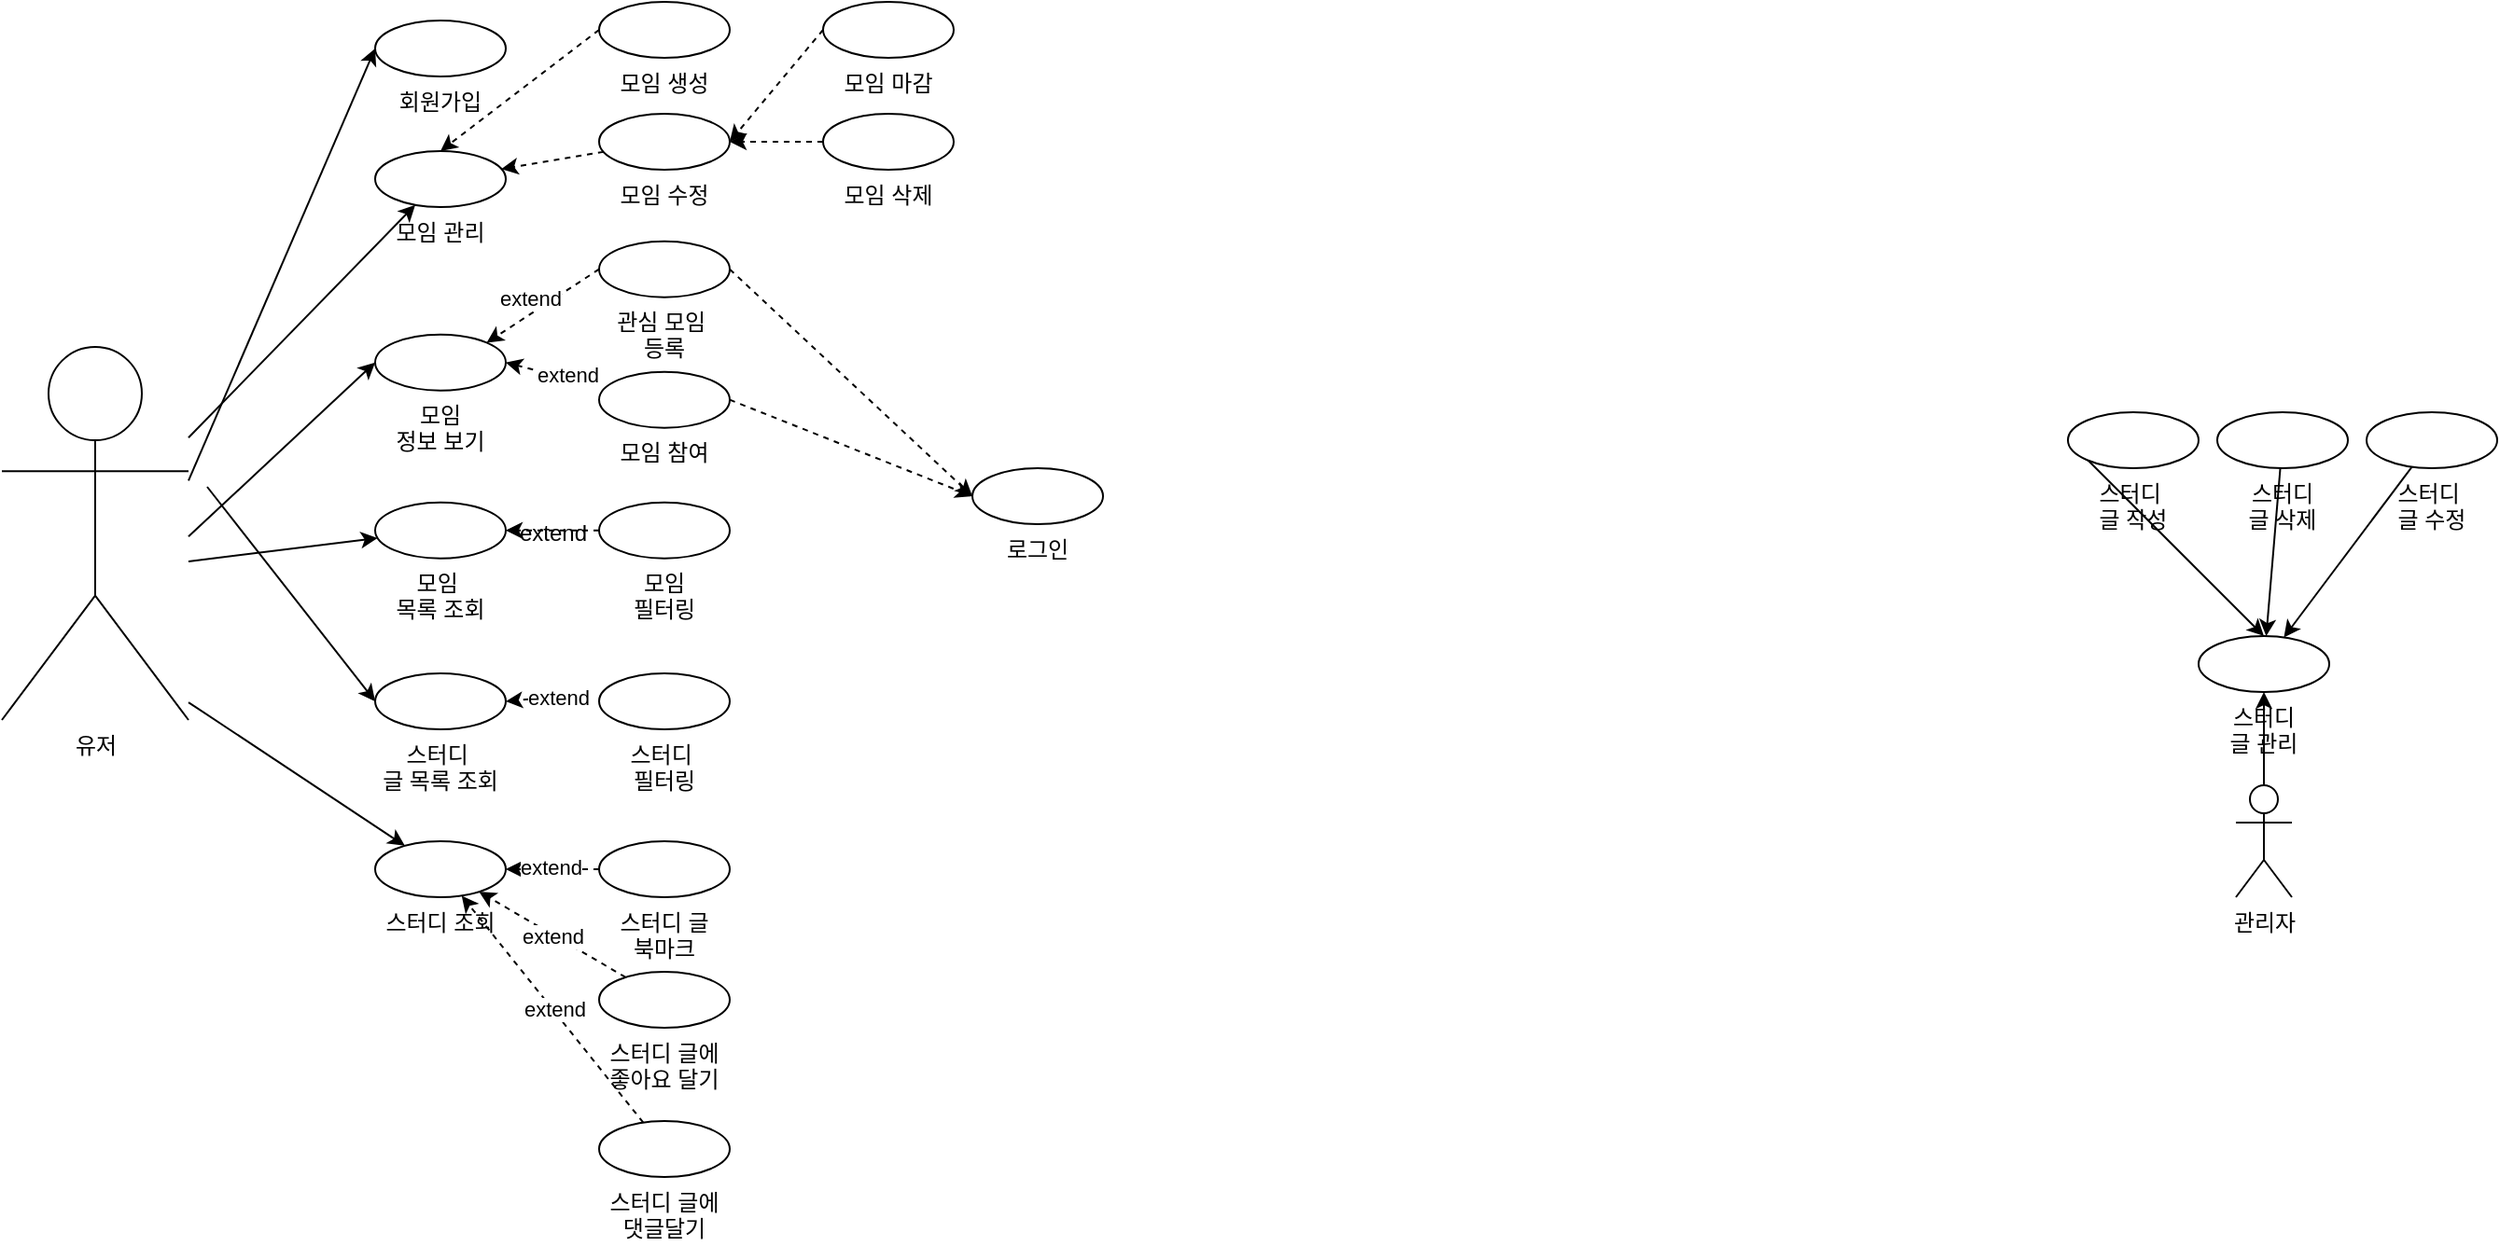 <mxfile version="24.1.0" type="github">
  <diagram name="페이지-1" id="vtNf_O4pyrF1PvoOcPAS">
    <mxGraphModel dx="1468" dy="935" grid="1" gridSize="10" guides="1" tooltips="1" connect="1" arrows="1" fold="1" page="1" pageScale="1" pageWidth="827" pageHeight="1169" background="none" math="0" shadow="0">
      <root>
        <mxCell id="0" />
        <mxCell id="1" parent="0" />
        <mxCell id="79FIYhNK40KYUNiJSoyX-58" value="" style="rounded=0;orthogonalLoop=1;jettySize=auto;html=1;fontFamily=Helvetica;fontSize=12;fontColor=default;entryX=0;entryY=0.5;entryDx=0;entryDy=0;labelBackgroundColor=none;" edge="1" parent="1" target="79FIYhNK40KYUNiJSoyX-27">
          <mxGeometry relative="1" as="geometry">
            <mxPoint x="140" y="286.663" as="sourcePoint" />
          </mxGeometry>
        </mxCell>
        <mxCell id="79FIYhNK40KYUNiJSoyX-59" value="" style="rounded=0;orthogonalLoop=1;jettySize=auto;html=1;fontFamily=Helvetica;fontSize=12;fontColor=default;entryX=0;entryY=0.5;entryDx=0;entryDy=0;labelBackgroundColor=none;" edge="1" parent="1" target="79FIYhNK40KYUNiJSoyX-21">
          <mxGeometry relative="1" as="geometry">
            <mxPoint x="140" y="256.663" as="sourcePoint" />
          </mxGeometry>
        </mxCell>
        <mxCell id="79FIYhNK40KYUNiJSoyX-60" value="" style="rounded=0;orthogonalLoop=1;jettySize=auto;html=1;fontFamily=Helvetica;fontSize=12;fontColor=default;labelBackgroundColor=none;exitX=1;exitY=0.333;exitDx=0;exitDy=0;exitPerimeter=0;" edge="1" parent="1" target="79FIYhNK40KYUNiJSoyX-22">
          <mxGeometry relative="1" as="geometry">
            <mxPoint x="140" y="299.997" as="sourcePoint" />
          </mxGeometry>
        </mxCell>
        <mxCell id="79FIYhNK40KYUNiJSoyX-64" value="" style="rounded=0;orthogonalLoop=1;jettySize=auto;html=1;fontFamily=Helvetica;fontSize=12;fontColor=default;labelBackgroundColor=none;entryX=1;entryY=0.5;entryDx=0;entryDy=0;exitX=-0.111;exitY=0.374;exitDx=0;exitDy=0;dashed=1;exitPerimeter=0;" edge="1" parent="1" source="79FIYhNK40KYUNiJSoyX-38" target="79FIYhNK40KYUNiJSoyX-36">
          <mxGeometry relative="1" as="geometry">
            <mxPoint x="450" y="630" as="sourcePoint" />
          </mxGeometry>
        </mxCell>
        <mxCell id="79FIYhNK40KYUNiJSoyX-108" value="extend" style="edgeLabel;html=1;align=center;verticalAlign=middle;resizable=0;points=[];" vertex="1" connectable="0" parent="79FIYhNK40KYUNiJSoyX-64">
          <mxGeometry x="-0.303" relative="1" as="geometry">
            <mxPoint as="offset" />
          </mxGeometry>
        </mxCell>
        <mxCell id="79FIYhNK40KYUNiJSoyX-65" style="rounded=0;orthogonalLoop=1;jettySize=auto;html=1;fontFamily=Helvetica;fontSize=12;fontColor=default;labelBackgroundColor=none;entryX=0;entryY=0.5;entryDx=0;entryDy=0;" edge="1" parent="1" target="79FIYhNK40KYUNiJSoyX-36">
          <mxGeometry relative="1" as="geometry">
            <mxPoint x="150" y="260" as="sourcePoint" />
            <mxPoint x="180" y="480" as="targetPoint" />
          </mxGeometry>
        </mxCell>
        <mxCell id="79FIYhNK40KYUNiJSoyX-70" value="" style="rounded=0;orthogonalLoop=1;jettySize=auto;html=1;exitX=-0.008;exitY=0.263;exitDx=0;exitDy=0;exitPerimeter=0;entryX=1;entryY=0.5;entryDx=0;entryDy=0;dashed=1;" edge="1" parent="1" source="79FIYhNK40KYUNiJSoyX-33" target="79FIYhNK40KYUNiJSoyX-27">
          <mxGeometry relative="1" as="geometry">
            <mxPoint x="290" y="358.33" as="sourcePoint" />
            <mxPoint x="270" y="388.33" as="targetPoint" />
          </mxGeometry>
        </mxCell>
        <mxCell id="79FIYhNK40KYUNiJSoyX-126" value="extend" style="edgeLabel;html=1;align=center;verticalAlign=middle;resizable=0;points=[];" vertex="1" connectable="0" parent="79FIYhNK40KYUNiJSoyX-70">
          <mxGeometry x="-0.317" y="-2" relative="1" as="geometry">
            <mxPoint as="offset" />
          </mxGeometry>
        </mxCell>
        <mxCell id="79FIYhNK40KYUNiJSoyX-71" value="" style="rounded=0;orthogonalLoop=1;jettySize=auto;html=1;exitX=0;exitY=0.5;exitDx=0;exitDy=0;entryX=0.5;entryY=0;entryDx=0;entryDy=0;dashed=1;" edge="1" parent="1" source="79FIYhNK40KYUNiJSoyX-31" target="79FIYhNK40KYUNiJSoyX-32">
          <mxGeometry relative="1" as="geometry">
            <mxPoint x="720" y="1.421e-14" as="targetPoint" />
          </mxGeometry>
        </mxCell>
        <mxCell id="79FIYhNK40KYUNiJSoyX-72" value="" style="rounded=0;orthogonalLoop=1;jettySize=auto;html=1;exitX=0;exitY=0.5;exitDx=0;exitDy=0;entryX=1;entryY=0;entryDx=0;entryDy=0;dashed=1;" edge="1" parent="1" source="79FIYhNK40KYUNiJSoyX-34" target="79FIYhNK40KYUNiJSoyX-27">
          <mxGeometry relative="1" as="geometry">
            <mxPoint x="200" y="258.33" as="targetPoint" />
          </mxGeometry>
        </mxCell>
        <mxCell id="79FIYhNK40KYUNiJSoyX-129" value="extend" style="edgeLabel;html=1;align=center;verticalAlign=middle;resizable=0;points=[];" vertex="1" connectable="0" parent="79FIYhNK40KYUNiJSoyX-72">
          <mxGeometry x="-0.381" y="-4" relative="1" as="geometry">
            <mxPoint x="-16" y="6" as="offset" />
          </mxGeometry>
        </mxCell>
        <mxCell id="79FIYhNK40KYUNiJSoyX-80" value="" style="rounded=0;orthogonalLoop=1;jettySize=auto;html=1;" edge="1" parent="1" source="79FIYhNK40KYUNiJSoyX-3" target="79FIYhNK40KYUNiJSoyX-32">
          <mxGeometry relative="1" as="geometry">
            <mxPoint x="430" y="158.33" as="sourcePoint" />
          </mxGeometry>
        </mxCell>
        <mxCell id="79FIYhNK40KYUNiJSoyX-94" value="" style="rounded=0;orthogonalLoop=1;jettySize=auto;html=1;" edge="1" parent="1" source="79FIYhNK40KYUNiJSoyX-100" target="79FIYhNK40KYUNiJSoyX-83">
          <mxGeometry relative="1" as="geometry">
            <mxPoint x="1317" y="290" as="sourcePoint" />
          </mxGeometry>
        </mxCell>
        <mxCell id="79FIYhNK40KYUNiJSoyX-3" value="유저" style="shape=umlActor;verticalLabelPosition=bottom;verticalAlign=top;html=1;outlineConnect=0;rounded=0;labelBackgroundColor=none;" vertex="1" parent="1">
          <mxGeometry x="40" y="185" width="100" height="200" as="geometry" />
        </mxCell>
        <mxCell id="79FIYhNK40KYUNiJSoyX-21" value="회원가입" style="ellipse;whiteSpace=wrap;html=1;labelPosition=center;verticalLabelPosition=bottom;align=center;verticalAlign=top;labelBackgroundColor=none;" vertex="1" parent="1">
          <mxGeometry x="240" y="10" width="70" height="30" as="geometry" />
        </mxCell>
        <mxCell id="79FIYhNK40KYUNiJSoyX-22" value="모임&amp;nbsp;&lt;div&gt;목록 조회&lt;/div&gt;" style="ellipse;whiteSpace=wrap;html=1;labelPosition=center;verticalLabelPosition=bottom;align=center;verticalAlign=top;labelBackgroundColor=none;" vertex="1" parent="1">
          <mxGeometry x="240" y="268.33" width="70" height="30" as="geometry" />
        </mxCell>
        <mxCell id="79FIYhNK40KYUNiJSoyX-56" value="" style="rounded=0;orthogonalLoop=1;jettySize=auto;html=1;fontFamily=Helvetica;fontSize=12;fontColor=default;dashed=1;labelBackgroundColor=none;" edge="1" parent="1" source="79FIYhNK40KYUNiJSoyX-26" target="79FIYhNK40KYUNiJSoyX-22">
          <mxGeometry relative="1" as="geometry" />
        </mxCell>
        <mxCell id="79FIYhNK40KYUNiJSoyX-57" value="extend" style="edgeLabel;html=1;align=center;verticalAlign=middle;resizable=0;points=[];fontFamily=Helvetica;fontSize=12;labelBackgroundColor=none;" vertex="1" connectable="0" parent="79FIYhNK40KYUNiJSoyX-56">
          <mxGeometry x="0.014" y="1" relative="1" as="geometry">
            <mxPoint as="offset" />
          </mxGeometry>
        </mxCell>
        <mxCell id="79FIYhNK40KYUNiJSoyX-26" value="모임&lt;div&gt;필터링&lt;/div&gt;" style="ellipse;whiteSpace=wrap;html=1;labelPosition=center;verticalLabelPosition=bottom;align=center;verticalAlign=top;labelBackgroundColor=none;" vertex="1" parent="1">
          <mxGeometry x="360" y="268.33" width="70" height="30" as="geometry" />
        </mxCell>
        <mxCell id="79FIYhNK40KYUNiJSoyX-27" value="모임&lt;div&gt;정보 보기&lt;/div&gt;" style="ellipse;whiteSpace=wrap;html=1;labelPosition=center;verticalLabelPosition=bottom;align=center;verticalAlign=top;labelBackgroundColor=none;" vertex="1" parent="1">
          <mxGeometry x="240" y="178.33" width="70" height="30" as="geometry" />
        </mxCell>
        <mxCell id="79FIYhNK40KYUNiJSoyX-31" value="모임 생성" style="ellipse;whiteSpace=wrap;html=1;labelPosition=center;verticalLabelPosition=bottom;align=center;verticalAlign=top;labelBackgroundColor=none;" vertex="1" parent="1">
          <mxGeometry x="360" y="1.421e-14" width="70" height="30" as="geometry" />
        </mxCell>
        <mxCell id="79FIYhNK40KYUNiJSoyX-32" value="모임 관리" style="ellipse;whiteSpace=wrap;html=1;labelPosition=center;verticalLabelPosition=bottom;align=center;verticalAlign=top;labelBackgroundColor=none;" vertex="1" parent="1">
          <mxGeometry x="240" y="80.0" width="70" height="30" as="geometry" />
        </mxCell>
        <mxCell id="79FIYhNK40KYUNiJSoyX-157" style="rounded=0;orthogonalLoop=1;jettySize=auto;html=1;exitX=1;exitY=0.5;exitDx=0;exitDy=0;entryX=0;entryY=0.5;entryDx=0;entryDy=0;dashed=1;" edge="1" parent="1" source="79FIYhNK40KYUNiJSoyX-33" target="79FIYhNK40KYUNiJSoyX-96">
          <mxGeometry relative="1" as="geometry" />
        </mxCell>
        <mxCell id="79FIYhNK40KYUNiJSoyX-33" value="모임 참여" style="ellipse;whiteSpace=wrap;html=1;labelPosition=center;verticalLabelPosition=bottom;align=center;verticalAlign=top;labelBackgroundColor=none;" vertex="1" parent="1">
          <mxGeometry x="360" y="198.33" width="70" height="30" as="geometry" />
        </mxCell>
        <mxCell id="79FIYhNK40KYUNiJSoyX-160" style="edgeStyle=none;rounded=0;orthogonalLoop=1;jettySize=auto;html=1;exitX=1;exitY=0.5;exitDx=0;exitDy=0;entryX=0;entryY=0.5;entryDx=0;entryDy=0;dashed=1;strokeColor=default;align=center;verticalAlign=middle;fontFamily=Helvetica;fontSize=11;fontColor=default;labelBackgroundColor=default;endArrow=classic;" edge="1" parent="1" source="79FIYhNK40KYUNiJSoyX-34" target="79FIYhNK40KYUNiJSoyX-96">
          <mxGeometry relative="1" as="geometry" />
        </mxCell>
        <mxCell id="79FIYhNK40KYUNiJSoyX-34" value="관심 모임&amp;nbsp;&lt;div&gt;등록&lt;/div&gt;" style="ellipse;whiteSpace=wrap;html=1;labelPosition=center;verticalLabelPosition=bottom;align=center;verticalAlign=top;labelBackgroundColor=none;" vertex="1" parent="1">
          <mxGeometry x="360" y="128.33" width="70" height="30" as="geometry" />
        </mxCell>
        <mxCell id="79FIYhNK40KYUNiJSoyX-36" value="스터디&amp;nbsp;&lt;div&gt;글 목록 조회&lt;/div&gt;" style="ellipse;whiteSpace=wrap;html=1;labelPosition=center;verticalLabelPosition=bottom;align=center;verticalAlign=top;labelBackgroundColor=none;" vertex="1" parent="1">
          <mxGeometry x="240" y="360" width="70" height="30" as="geometry" />
        </mxCell>
        <mxCell id="79FIYhNK40KYUNiJSoyX-144" value="" style="rounded=0;orthogonalLoop=1;jettySize=auto;html=1;dashed=1;" edge="1" parent="1" source="79FIYhNK40KYUNiJSoyX-37" target="79FIYhNK40KYUNiJSoyX-137">
          <mxGeometry relative="1" as="geometry" />
        </mxCell>
        <mxCell id="79FIYhNK40KYUNiJSoyX-147" value="extend" style="edgeLabel;html=1;align=center;verticalAlign=middle;resizable=0;points=[];" vertex="1" connectable="0" parent="79FIYhNK40KYUNiJSoyX-144">
          <mxGeometry x="-0.018" relative="1" as="geometry">
            <mxPoint y="-1" as="offset" />
          </mxGeometry>
        </mxCell>
        <mxCell id="79FIYhNK40KYUNiJSoyX-37" value="스터디 글에&lt;div&gt;댓글달기&lt;/div&gt;" style="ellipse;whiteSpace=wrap;html=1;labelPosition=center;verticalLabelPosition=bottom;align=center;verticalAlign=top;labelBackgroundColor=none;" vertex="1" parent="1">
          <mxGeometry x="360" y="600" width="70" height="30" as="geometry" />
        </mxCell>
        <mxCell id="79FIYhNK40KYUNiJSoyX-38" value="스터디&amp;nbsp;&lt;div&gt;필터링&lt;/div&gt;" style="ellipse;whiteSpace=wrap;html=1;labelPosition=center;verticalLabelPosition=bottom;align=center;verticalAlign=top;labelBackgroundColor=none;" vertex="1" parent="1">
          <mxGeometry x="360" y="360" width="70" height="30" as="geometry" />
        </mxCell>
        <mxCell id="79FIYhNK40KYUNiJSoyX-77" value="" style="rounded=0;orthogonalLoop=1;jettySize=auto;html=1;dashed=1;" edge="1" parent="1" source="79FIYhNK40KYUNiJSoyX-73" target="79FIYhNK40KYUNiJSoyX-32">
          <mxGeometry relative="1" as="geometry" />
        </mxCell>
        <mxCell id="79FIYhNK40KYUNiJSoyX-73" value="모임 수정" style="ellipse;whiteSpace=wrap;html=1;labelPosition=center;verticalLabelPosition=bottom;align=center;verticalAlign=top;labelBackgroundColor=none;" vertex="1" parent="1">
          <mxGeometry x="360" y="60.0" width="70" height="30" as="geometry" />
        </mxCell>
        <mxCell id="79FIYhNK40KYUNiJSoyX-156" value="" style="rounded=0;orthogonalLoop=1;jettySize=auto;html=1;dashed=1;" edge="1" parent="1" source="79FIYhNK40KYUNiJSoyX-75" target="79FIYhNK40KYUNiJSoyX-73">
          <mxGeometry relative="1" as="geometry" />
        </mxCell>
        <mxCell id="79FIYhNK40KYUNiJSoyX-75" value="모임 삭제" style="ellipse;whiteSpace=wrap;html=1;labelPosition=center;verticalLabelPosition=bottom;align=center;verticalAlign=top;labelBackgroundColor=none;" vertex="1" parent="1">
          <mxGeometry x="480" y="60" width="70" height="30" as="geometry" />
        </mxCell>
        <mxCell id="79FIYhNK40KYUNiJSoyX-81" value="" style="rounded=0;orthogonalLoop=1;jettySize=auto;html=1;exitX=0;exitY=0.5;exitDx=0;exitDy=0;entryX=0.5;entryY=0;entryDx=0;entryDy=0;" edge="1" source="79FIYhNK40KYUNiJSoyX-82" target="79FIYhNK40KYUNiJSoyX-83" parent="1">
          <mxGeometry relative="1" as="geometry">
            <mxPoint x="1217" y="95" as="targetPoint" />
          </mxGeometry>
        </mxCell>
        <mxCell id="79FIYhNK40KYUNiJSoyX-82" value="스터디&amp;nbsp;&lt;div&gt;글 작성&lt;/div&gt;" style="ellipse;whiteSpace=wrap;html=1;labelPosition=center;verticalLabelPosition=bottom;align=center;verticalAlign=top;labelBackgroundColor=none;" vertex="1" parent="1">
          <mxGeometry x="1147" y="220" width="70" height="30" as="geometry" />
        </mxCell>
        <mxCell id="79FIYhNK40KYUNiJSoyX-83" value="&lt;div&gt;스터디&lt;/div&gt;글 관리" style="ellipse;whiteSpace=wrap;html=1;labelPosition=center;verticalLabelPosition=bottom;align=center;verticalAlign=top;labelBackgroundColor=none;" vertex="1" parent="1">
          <mxGeometry x="1217" y="340" width="70" height="30" as="geometry" />
        </mxCell>
        <mxCell id="79FIYhNK40KYUNiJSoyX-85" value="" style="rounded=0;orthogonalLoop=1;jettySize=auto;html=1;" edge="1" source="79FIYhNK40KYUNiJSoyX-86" target="79FIYhNK40KYUNiJSoyX-83" parent="1">
          <mxGeometry relative="1" as="geometry" />
        </mxCell>
        <mxCell id="79FIYhNK40KYUNiJSoyX-86" value="스터디&amp;nbsp;&lt;div&gt;글 수정&lt;/div&gt;" style="ellipse;whiteSpace=wrap;html=1;labelPosition=center;verticalLabelPosition=bottom;align=center;verticalAlign=top;labelBackgroundColor=none;" vertex="1" parent="1">
          <mxGeometry x="1307" y="220" width="70" height="30" as="geometry" />
        </mxCell>
        <mxCell id="79FIYhNK40KYUNiJSoyX-89" value="" style="rounded=0;orthogonalLoop=1;jettySize=auto;html=1;" edge="1" source="79FIYhNK40KYUNiJSoyX-90" target="79FIYhNK40KYUNiJSoyX-83" parent="1">
          <mxGeometry relative="1" as="geometry" />
        </mxCell>
        <mxCell id="79FIYhNK40KYUNiJSoyX-90" value="&lt;div&gt;스터디&lt;/div&gt;&lt;div&gt;글 삭제&lt;/div&gt;" style="ellipse;whiteSpace=wrap;html=1;labelPosition=center;verticalLabelPosition=bottom;align=center;verticalAlign=top;labelBackgroundColor=none;" vertex="1" parent="1">
          <mxGeometry x="1227" y="220" width="70" height="30" as="geometry" />
        </mxCell>
        <mxCell id="79FIYhNK40KYUNiJSoyX-96" value="로그인" style="ellipse;whiteSpace=wrap;html=1;labelPosition=center;verticalLabelPosition=bottom;align=center;verticalAlign=top;labelBackgroundColor=none;" vertex="1" parent="1">
          <mxGeometry x="560" y="250" width="70" height="30" as="geometry" />
        </mxCell>
        <mxCell id="79FIYhNK40KYUNiJSoyX-100" value="관리자" style="shape=umlActor;verticalLabelPosition=bottom;verticalAlign=top;html=1;outlineConnect=0;" vertex="1" parent="1">
          <mxGeometry x="1237" y="420" width="30" height="60" as="geometry" />
        </mxCell>
        <mxCell id="79FIYhNK40KYUNiJSoyX-142" value="" style="rounded=0;orthogonalLoop=1;jettySize=auto;html=1;dashed=1;" edge="1" parent="1" source="79FIYhNK40KYUNiJSoyX-110" target="79FIYhNK40KYUNiJSoyX-137">
          <mxGeometry relative="1" as="geometry" />
        </mxCell>
        <mxCell id="79FIYhNK40KYUNiJSoyX-145" value="extend" style="edgeLabel;html=1;align=center;verticalAlign=middle;resizable=0;points=[];" vertex="1" connectable="0" parent="79FIYhNK40KYUNiJSoyX-142">
          <mxGeometry x="0.034" y="-1" relative="1" as="geometry">
            <mxPoint as="offset" />
          </mxGeometry>
        </mxCell>
        <mxCell id="79FIYhNK40KYUNiJSoyX-110" value="스터디 글&lt;div&gt;북마크&lt;/div&gt;" style="ellipse;whiteSpace=wrap;html=1;labelPosition=center;verticalLabelPosition=bottom;align=center;verticalAlign=top;labelBackgroundColor=none;" vertex="1" parent="1">
          <mxGeometry x="360" y="450" width="70" height="30" as="geometry" />
        </mxCell>
        <mxCell id="79FIYhNK40KYUNiJSoyX-143" value="" style="rounded=0;orthogonalLoop=1;jettySize=auto;html=1;dashed=1;" edge="1" parent="1" source="79FIYhNK40KYUNiJSoyX-104" target="79FIYhNK40KYUNiJSoyX-137">
          <mxGeometry relative="1" as="geometry" />
        </mxCell>
        <mxCell id="79FIYhNK40KYUNiJSoyX-146" value="extend" style="edgeLabel;html=1;align=center;verticalAlign=middle;resizable=0;points=[];" vertex="1" connectable="0" parent="79FIYhNK40KYUNiJSoyX-143">
          <mxGeometry x="-0.02" y="2" relative="1" as="geometry">
            <mxPoint y="-1" as="offset" />
          </mxGeometry>
        </mxCell>
        <mxCell id="79FIYhNK40KYUNiJSoyX-104" value="스터디 글에&lt;div&gt;좋아요 달기&lt;/div&gt;" style="ellipse;whiteSpace=wrap;html=1;labelPosition=center;verticalLabelPosition=bottom;align=center;verticalAlign=top;labelBackgroundColor=none;" vertex="1" parent="1">
          <mxGeometry x="360" y="520" width="70" height="30" as="geometry" />
        </mxCell>
        <mxCell id="79FIYhNK40KYUNiJSoyX-154" style="rounded=0;orthogonalLoop=1;jettySize=auto;html=1;exitX=0;exitY=0.5;exitDx=0;exitDy=0;entryX=1;entryY=0.5;entryDx=0;entryDy=0;dashed=1;" edge="1" parent="1" source="79FIYhNK40KYUNiJSoyX-74" target="79FIYhNK40KYUNiJSoyX-73">
          <mxGeometry relative="1" as="geometry" />
        </mxCell>
        <mxCell id="79FIYhNK40KYUNiJSoyX-74" value="모임 마감" style="ellipse;whiteSpace=wrap;html=1;labelPosition=center;verticalLabelPosition=bottom;align=center;verticalAlign=top;labelBackgroundColor=none;" vertex="1" parent="1">
          <mxGeometry x="480" y="-2.842e-14" width="70" height="30" as="geometry" />
        </mxCell>
        <mxCell id="79FIYhNK40KYUNiJSoyX-136" value="" style="rounded=0;orthogonalLoop=1;jettySize=auto;html=1;fontFamily=Helvetica;fontSize=12;fontColor=default;labelBackgroundColor=none;" edge="1" target="79FIYhNK40KYUNiJSoyX-137" parent="1">
          <mxGeometry relative="1" as="geometry">
            <mxPoint x="140" y="375.529" as="sourcePoint" />
          </mxGeometry>
        </mxCell>
        <mxCell id="79FIYhNK40KYUNiJSoyX-137" value="&lt;div&gt;스터디 조회&lt;/div&gt;" style="ellipse;whiteSpace=wrap;html=1;labelPosition=center;verticalLabelPosition=bottom;align=center;verticalAlign=top;labelBackgroundColor=none;" vertex="1" parent="1">
          <mxGeometry x="240" y="450" width="70" height="30" as="geometry" />
        </mxCell>
      </root>
    </mxGraphModel>
  </diagram>
</mxfile>
